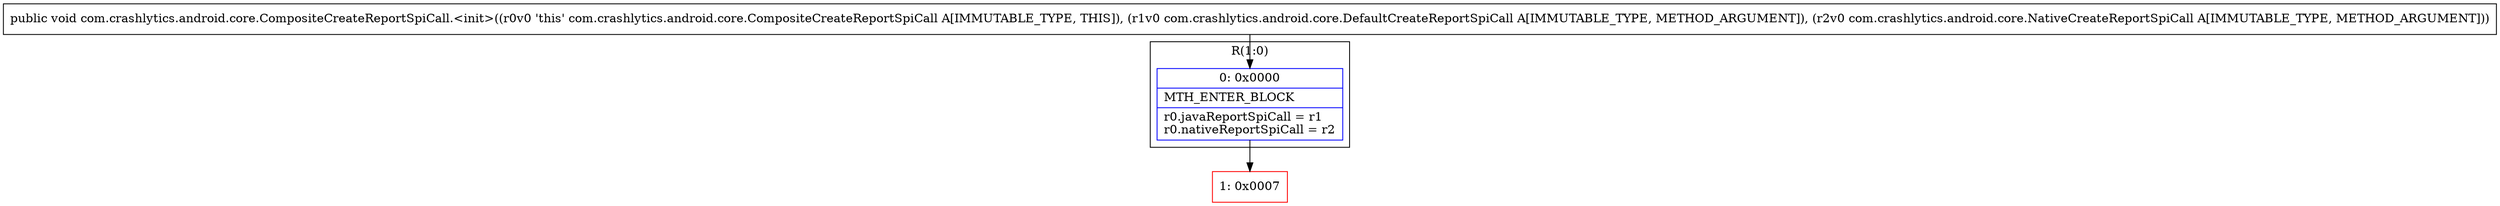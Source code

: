 digraph "CFG forcom.crashlytics.android.core.CompositeCreateReportSpiCall.\<init\>(Lcom\/crashlytics\/android\/core\/DefaultCreateReportSpiCall;Lcom\/crashlytics\/android\/core\/NativeCreateReportSpiCall;)V" {
subgraph cluster_Region_1450485172 {
label = "R(1:0)";
node [shape=record,color=blue];
Node_0 [shape=record,label="{0\:\ 0x0000|MTH_ENTER_BLOCK\l|r0.javaReportSpiCall = r1\lr0.nativeReportSpiCall = r2\l}"];
}
Node_1 [shape=record,color=red,label="{1\:\ 0x0007}"];
MethodNode[shape=record,label="{public void com.crashlytics.android.core.CompositeCreateReportSpiCall.\<init\>((r0v0 'this' com.crashlytics.android.core.CompositeCreateReportSpiCall A[IMMUTABLE_TYPE, THIS]), (r1v0 com.crashlytics.android.core.DefaultCreateReportSpiCall A[IMMUTABLE_TYPE, METHOD_ARGUMENT]), (r2v0 com.crashlytics.android.core.NativeCreateReportSpiCall A[IMMUTABLE_TYPE, METHOD_ARGUMENT])) }"];
MethodNode -> Node_0;
Node_0 -> Node_1;
}

